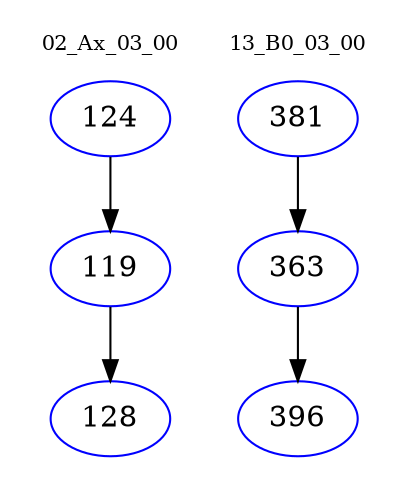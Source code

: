 digraph{
subgraph cluster_0 {
color = white
label = "02_Ax_03_00";
fontsize=10;
T0_124 [label="124", color="blue"]
T0_124 -> T0_119 [color="black"]
T0_119 [label="119", color="blue"]
T0_119 -> T0_128 [color="black"]
T0_128 [label="128", color="blue"]
}
subgraph cluster_1 {
color = white
label = "13_B0_03_00";
fontsize=10;
T1_381 [label="381", color="blue"]
T1_381 -> T1_363 [color="black"]
T1_363 [label="363", color="blue"]
T1_363 -> T1_396 [color="black"]
T1_396 [label="396", color="blue"]
}
}
